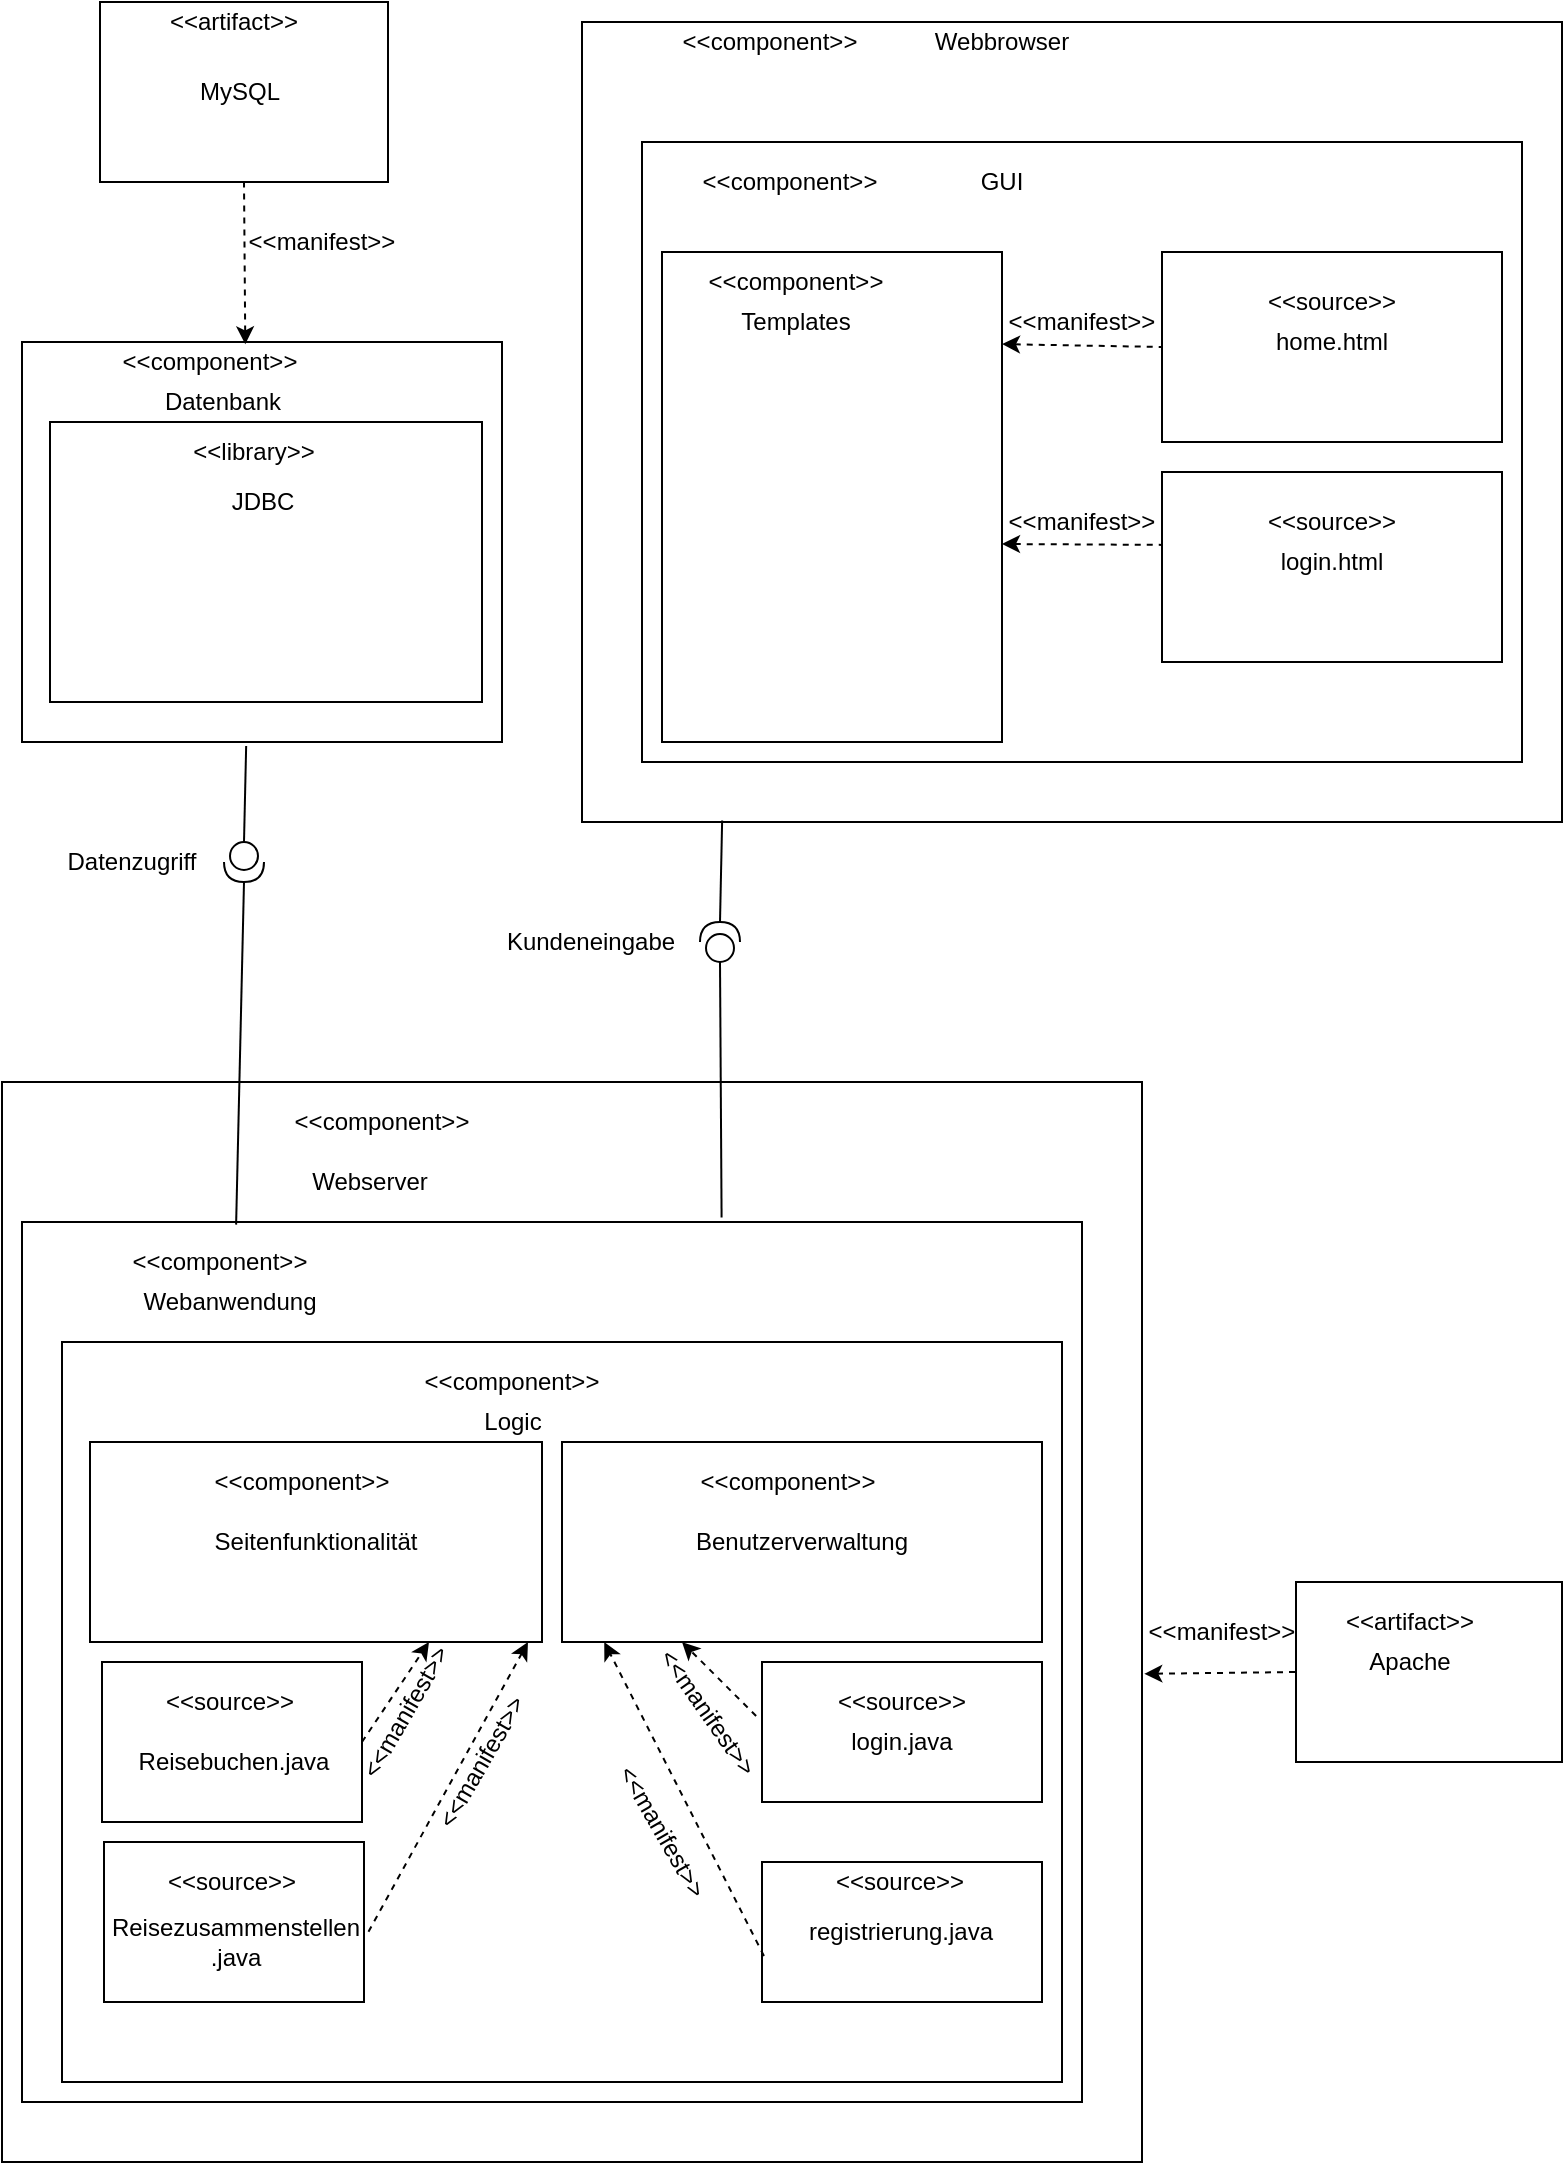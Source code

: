 <mxfile version="13.1.3" type="github">
  <diagram id="0NSMeTyxFkNoG9djgYRi" name="Page-1">
    <mxGraphModel dx="1673" dy="979" grid="1" gridSize="10" guides="1" tooltips="1" connect="1" arrows="1" fold="1" page="1" pageScale="1" pageWidth="827" pageHeight="1169" math="0" shadow="0">
      <root>
        <mxCell id="0" />
        <mxCell id="1" parent="0" />
        <mxCell id="w1Xbzv4czyuK_N9Ie0PI-1" value="" style="rounded=0;whiteSpace=wrap;html=1;" parent="1" vertex="1">
          <mxGeometry x="30" y="600" width="570" height="540" as="geometry" />
        </mxCell>
        <mxCell id="w1Xbzv4czyuK_N9Ie0PI-2" value="&amp;lt;&amp;lt;component&amp;gt;&amp;gt;" style="text;html=1;strokeColor=none;fillColor=none;align=center;verticalAlign=middle;whiteSpace=wrap;rounded=0;" parent="1" vertex="1">
          <mxGeometry x="180" y="610" width="80" height="20" as="geometry" />
        </mxCell>
        <mxCell id="w1Xbzv4czyuK_N9Ie0PI-3" value="" style="rounded=0;whiteSpace=wrap;html=1;" parent="1" vertex="1">
          <mxGeometry x="40" y="670" width="530" height="440" as="geometry" />
        </mxCell>
        <mxCell id="w1Xbzv4czyuK_N9Ie0PI-4" value="&amp;lt;&amp;lt;component&amp;gt;&amp;gt;" style="text;html=1;strokeColor=none;fillColor=none;align=center;verticalAlign=middle;whiteSpace=wrap;rounded=0;" parent="1" vertex="1">
          <mxGeometry x="89" y="680" width="100" height="20" as="geometry" />
        </mxCell>
        <mxCell id="w1Xbzv4czyuK_N9Ie0PI-5" value="Webanwendung" style="text;html=1;strokeColor=none;fillColor=none;align=center;verticalAlign=middle;whiteSpace=wrap;rounded=0;" parent="1" vertex="1">
          <mxGeometry x="99" y="700" width="90" height="20" as="geometry" />
        </mxCell>
        <mxCell id="w1Xbzv4czyuK_N9Ie0PI-6" value="Webserver" style="text;html=1;strokeColor=none;fillColor=none;align=center;verticalAlign=middle;whiteSpace=wrap;rounded=0;" parent="1" vertex="1">
          <mxGeometry x="179" y="640" width="70" height="20" as="geometry" />
        </mxCell>
        <mxCell id="w1Xbzv4czyuK_N9Ie0PI-10" value="" style="rounded=0;whiteSpace=wrap;html=1;" parent="1" vertex="1">
          <mxGeometry x="677" y="850" width="133" height="90" as="geometry" />
        </mxCell>
        <mxCell id="w1Xbzv4czyuK_N9Ie0PI-12" value="Apache" style="text;html=1;strokeColor=none;fillColor=none;align=center;verticalAlign=middle;whiteSpace=wrap;rounded=0;" parent="1" vertex="1">
          <mxGeometry x="713.5" y="880" width="40" height="20" as="geometry" />
        </mxCell>
        <mxCell id="w1Xbzv4czyuK_N9Ie0PI-15" value="" style="rounded=0;whiteSpace=wrap;html=1;" parent="1" vertex="1">
          <mxGeometry x="40" y="230" width="240" height="200" as="geometry" />
        </mxCell>
        <mxCell id="w1Xbzv4czyuK_N9Ie0PI-17" value="&amp;lt;&amp;lt;component&amp;gt;&amp;gt;" style="text;html=1;strokeColor=none;fillColor=none;align=center;verticalAlign=middle;whiteSpace=wrap;rounded=0;" parent="1" vertex="1">
          <mxGeometry x="89" y="230" width="90" height="20" as="geometry" />
        </mxCell>
        <mxCell id="w1Xbzv4czyuK_N9Ie0PI-18" value="Datenbank" style="text;html=1;strokeColor=none;fillColor=none;align=center;verticalAlign=middle;whiteSpace=wrap;rounded=0;" parent="1" vertex="1">
          <mxGeometry x="101" y="250" width="79" height="20" as="geometry" />
        </mxCell>
        <mxCell id="w1Xbzv4czyuK_N9Ie0PI-19" value="" style="shape=providedRequiredInterface;html=1;verticalLabelPosition=bottom;direction=south;" parent="1" vertex="1">
          <mxGeometry x="141" y="480" width="20" height="20" as="geometry" />
        </mxCell>
        <mxCell id="w1Xbzv4czyuK_N9Ie0PI-22" value="" style="endArrow=none;html=1;entryX=1;entryY=0.5;entryDx=0;entryDy=0;entryPerimeter=0;exitX=0.202;exitY=0.003;exitDx=0;exitDy=0;exitPerimeter=0;" parent="1" source="w1Xbzv4czyuK_N9Ie0PI-3" target="w1Xbzv4czyuK_N9Ie0PI-19" edge="1">
          <mxGeometry width="50" height="50" relative="1" as="geometry">
            <mxPoint x="380" y="510" as="sourcePoint" />
            <mxPoint x="430" y="460" as="targetPoint" />
          </mxGeometry>
        </mxCell>
        <mxCell id="w1Xbzv4czyuK_N9Ie0PI-24" value="" style="rounded=0;whiteSpace=wrap;html=1;" parent="1" vertex="1">
          <mxGeometry x="79" y="60" width="144" height="90" as="geometry" />
        </mxCell>
        <mxCell id="w1Xbzv4czyuK_N9Ie0PI-26" value="&amp;lt;&amp;lt;artifact&amp;gt;&amp;gt;" style="text;html=1;strokeColor=none;fillColor=none;align=center;verticalAlign=middle;whiteSpace=wrap;rounded=0;" parent="1" vertex="1">
          <mxGeometry x="101" y="60" width="90" height="20" as="geometry" />
        </mxCell>
        <mxCell id="w1Xbzv4czyuK_N9Ie0PI-27" value="MySQL" style="text;html=1;strokeColor=none;fillColor=none;align=center;verticalAlign=middle;whiteSpace=wrap;rounded=0;" parent="1" vertex="1">
          <mxGeometry x="124" y="95" width="50" height="20" as="geometry" />
        </mxCell>
        <mxCell id="w1Xbzv4czyuK_N9Ie0PI-30" value="" style="endArrow=none;dashed=1;html=1;entryX=0.5;entryY=1;entryDx=0;entryDy=0;exitX=0.696;exitY=0.058;exitDx=0;exitDy=0;exitPerimeter=0;startArrow=classic;startFill=1;" parent="1" source="w1Xbzv4czyuK_N9Ie0PI-17" target="w1Xbzv4czyuK_N9Ie0PI-24" edge="1">
          <mxGeometry width="50" height="50" relative="1" as="geometry">
            <mxPoint x="390" y="350" as="sourcePoint" />
            <mxPoint x="440" y="300" as="targetPoint" />
          </mxGeometry>
        </mxCell>
        <mxCell id="w1Xbzv4czyuK_N9Ie0PI-31" value="&amp;lt;&amp;lt;manifest&amp;gt;&amp;gt;" style="text;html=1;strokeColor=none;fillColor=none;align=center;verticalAlign=middle;whiteSpace=wrap;rounded=0;" parent="1" vertex="1">
          <mxGeometry x="150" y="170" width="80" height="20" as="geometry" />
        </mxCell>
        <mxCell id="w1Xbzv4czyuK_N9Ie0PI-32" value="" style="endArrow=none;dashed=1;html=1;entryX=0;entryY=0.5;entryDx=0;entryDy=0;startArrow=classic;startFill=1;exitX=1.002;exitY=0.548;exitDx=0;exitDy=0;exitPerimeter=0;" parent="1" source="w1Xbzv4czyuK_N9Ie0PI-1" target="w1Xbzv4czyuK_N9Ie0PI-10" edge="1">
          <mxGeometry width="50" height="50" relative="1" as="geometry">
            <mxPoint x="390" y="520" as="sourcePoint" />
            <mxPoint x="440" y="470" as="targetPoint" />
          </mxGeometry>
        </mxCell>
        <mxCell id="w1Xbzv4czyuK_N9Ie0PI-33" value="&amp;lt;&amp;lt;manifest&amp;gt;&amp;gt;" style="text;html=1;strokeColor=none;fillColor=none;align=center;verticalAlign=middle;whiteSpace=wrap;rounded=0;" parent="1" vertex="1">
          <mxGeometry x="600" y="860" width="80" height="30" as="geometry" />
        </mxCell>
        <mxCell id="w1Xbzv4czyuK_N9Ie0PI-35" value="Datenzugriff" style="text;html=1;strokeColor=none;fillColor=none;align=center;verticalAlign=middle;whiteSpace=wrap;rounded=0;" parent="1" vertex="1">
          <mxGeometry x="56" y="480" width="78" height="20" as="geometry" />
        </mxCell>
        <mxCell id="gpCWaG3ecfkErRfezBt4-1" value="" style="rounded=0;whiteSpace=wrap;html=1;" vertex="1" parent="1">
          <mxGeometry x="320" y="70" width="490" height="400" as="geometry" />
        </mxCell>
        <mxCell id="gpCWaG3ecfkErRfezBt4-3" value="&amp;lt;&amp;lt;artifact&amp;gt;&amp;gt;" style="text;html=1;strokeColor=none;fillColor=none;align=center;verticalAlign=middle;whiteSpace=wrap;rounded=0;" vertex="1" parent="1">
          <mxGeometry x="698.5" y="860" width="70" height="20" as="geometry" />
        </mxCell>
        <mxCell id="gpCWaG3ecfkErRfezBt4-9" value="&amp;lt;&amp;lt;component&amp;gt;&amp;gt;" style="text;html=1;strokeColor=none;fillColor=none;align=center;verticalAlign=middle;whiteSpace=wrap;rounded=0;" vertex="1" parent="1">
          <mxGeometry x="369" y="70" width="90" height="20" as="geometry" />
        </mxCell>
        <mxCell id="gpCWaG3ecfkErRfezBt4-10" value="Webbrowser" style="text;html=1;strokeColor=none;fillColor=none;align=center;verticalAlign=middle;whiteSpace=wrap;rounded=0;" vertex="1" parent="1">
          <mxGeometry x="490" y="70" width="80" height="20" as="geometry" />
        </mxCell>
        <mxCell id="gpCWaG3ecfkErRfezBt4-18" value="" style="rounded=0;whiteSpace=wrap;html=1;" vertex="1" parent="1">
          <mxGeometry x="60" y="730" width="500" height="370" as="geometry" />
        </mxCell>
        <mxCell id="gpCWaG3ecfkErRfezBt4-19" value="&amp;lt;&amp;lt;component&amp;gt;&amp;gt;" style="text;html=1;strokeColor=none;fillColor=none;align=center;verticalAlign=middle;whiteSpace=wrap;rounded=0;" vertex="1" parent="1">
          <mxGeometry x="235" y="740" width="100" height="20" as="geometry" />
        </mxCell>
        <mxCell id="gpCWaG3ecfkErRfezBt4-20" value="Logic" style="text;html=1;strokeColor=none;fillColor=none;align=center;verticalAlign=middle;whiteSpace=wrap;rounded=0;" vertex="1" parent="1">
          <mxGeometry x="237.5" y="760" width="95" height="20" as="geometry" />
        </mxCell>
        <mxCell id="gpCWaG3ecfkErRfezBt4-21" value="" style="rounded=0;whiteSpace=wrap;html=1;" vertex="1" parent="1">
          <mxGeometry x="310" y="780" width="240" height="100" as="geometry" />
        </mxCell>
        <mxCell id="gpCWaG3ecfkErRfezBt4-22" value="&amp;lt;&amp;lt;component&amp;gt;&amp;gt;" style="text;html=1;strokeColor=none;fillColor=none;align=center;verticalAlign=middle;whiteSpace=wrap;rounded=0;" vertex="1" parent="1">
          <mxGeometry x="372.5" y="790" width="100" height="20" as="geometry" />
        </mxCell>
        <mxCell id="gpCWaG3ecfkErRfezBt4-25" value="Benutzerverwaltung" style="text;html=1;strokeColor=none;fillColor=none;align=center;verticalAlign=middle;whiteSpace=wrap;rounded=0;" vertex="1" parent="1">
          <mxGeometry x="370" y="820" width="120" height="20" as="geometry" />
        </mxCell>
        <mxCell id="gpCWaG3ecfkErRfezBt4-29" value="" style="rounded=0;whiteSpace=wrap;html=1;" vertex="1" parent="1">
          <mxGeometry x="350" y="130" width="440" height="310" as="geometry" />
        </mxCell>
        <mxCell id="gpCWaG3ecfkErRfezBt4-30" value="&amp;lt;&amp;lt;component&amp;gt;&amp;gt;" style="text;html=1;strokeColor=none;fillColor=none;align=center;verticalAlign=middle;whiteSpace=wrap;rounded=0;" vertex="1" parent="1">
          <mxGeometry x="379" y="140" width="90" height="20" as="geometry" />
        </mxCell>
        <mxCell id="gpCWaG3ecfkErRfezBt4-31" value="GUI" style="text;html=1;strokeColor=none;fillColor=none;align=center;verticalAlign=middle;whiteSpace=wrap;rounded=0;" vertex="1" parent="1">
          <mxGeometry x="485" y="140" width="90" height="20" as="geometry" />
        </mxCell>
        <mxCell id="gpCWaG3ecfkErRfezBt4-32" value="" style="rounded=0;whiteSpace=wrap;html=1;" vertex="1" parent="1">
          <mxGeometry x="360" y="185" width="170" height="245" as="geometry" />
        </mxCell>
        <mxCell id="gpCWaG3ecfkErRfezBt4-35" value="&amp;lt;&amp;lt;component&amp;gt;&amp;gt;" style="text;html=1;strokeColor=none;fillColor=none;align=center;verticalAlign=middle;whiteSpace=wrap;rounded=0;" vertex="1" parent="1">
          <mxGeometry x="374" y="190" width="106" height="20" as="geometry" />
        </mxCell>
        <mxCell id="gpCWaG3ecfkErRfezBt4-36" value="Templates" style="text;html=1;strokeColor=none;fillColor=none;align=center;verticalAlign=middle;whiteSpace=wrap;rounded=0;" vertex="1" parent="1">
          <mxGeometry x="382" y="210" width="90" height="20" as="geometry" />
        </mxCell>
        <mxCell id="gpCWaG3ecfkErRfezBt4-37" value="" style="rounded=0;whiteSpace=wrap;html=1;" vertex="1" parent="1">
          <mxGeometry x="610" y="185" width="170" height="95" as="geometry" />
        </mxCell>
        <mxCell id="gpCWaG3ecfkErRfezBt4-38" value="&amp;lt;&amp;lt;source&amp;gt;&amp;gt;" style="text;html=1;strokeColor=none;fillColor=none;align=center;verticalAlign=middle;whiteSpace=wrap;rounded=0;" vertex="1" parent="1">
          <mxGeometry x="650" y="200" width="90" height="20" as="geometry" />
        </mxCell>
        <mxCell id="gpCWaG3ecfkErRfezBt4-39" value="home.html" style="text;html=1;strokeColor=none;fillColor=none;align=center;verticalAlign=middle;whiteSpace=wrap;rounded=0;" vertex="1" parent="1">
          <mxGeometry x="650" y="220" width="90" height="20" as="geometry" />
        </mxCell>
        <mxCell id="gpCWaG3ecfkErRfezBt4-40" value="" style="endArrow=none;html=1;exitX=1;exitY=0.188;exitDx=0;exitDy=0;entryX=0;entryY=0.5;entryDx=0;entryDy=0;dashed=1;endFill=0;startArrow=classic;startFill=1;exitPerimeter=0;" edge="1" parent="1" source="gpCWaG3ecfkErRfezBt4-32" target="gpCWaG3ecfkErRfezBt4-37">
          <mxGeometry width="50" height="50" relative="1" as="geometry">
            <mxPoint x="550" y="400" as="sourcePoint" />
            <mxPoint x="600" y="350" as="targetPoint" />
          </mxGeometry>
        </mxCell>
        <mxCell id="gpCWaG3ecfkErRfezBt4-41" value="&amp;lt;&amp;lt;manifest&amp;gt;&amp;gt;" style="text;html=1;strokeColor=none;fillColor=none;align=center;verticalAlign=middle;whiteSpace=wrap;rounded=0;" vertex="1" parent="1">
          <mxGeometry x="530" y="210" width="80" height="20" as="geometry" />
        </mxCell>
        <mxCell id="gpCWaG3ecfkErRfezBt4-44" value="" style="rounded=0;whiteSpace=wrap;html=1;" vertex="1" parent="1">
          <mxGeometry x="54" y="270" width="216" height="140" as="geometry" />
        </mxCell>
        <mxCell id="gpCWaG3ecfkErRfezBt4-45" value="&amp;lt;&amp;lt;library&amp;gt;&amp;gt;" style="text;html=1;strokeColor=none;fillColor=none;align=center;verticalAlign=middle;whiteSpace=wrap;rounded=0;" vertex="1" parent="1">
          <mxGeometry x="111" y="275" width="90" height="20" as="geometry" />
        </mxCell>
        <mxCell id="gpCWaG3ecfkErRfezBt4-46" value="JDBC" style="text;html=1;strokeColor=none;fillColor=none;align=center;verticalAlign=middle;whiteSpace=wrap;rounded=0;" vertex="1" parent="1">
          <mxGeometry x="120.5" y="300" width="79" height="20" as="geometry" />
        </mxCell>
        <mxCell id="gpCWaG3ecfkErRfezBt4-48" value="" style="endArrow=none;html=1;entryX=0.467;entryY=1.01;entryDx=0;entryDy=0;entryPerimeter=0;exitX=0;exitY=0.5;exitDx=0;exitDy=0;exitPerimeter=0;" edge="1" parent="1" source="w1Xbzv4czyuK_N9Ie0PI-19" target="w1Xbzv4czyuK_N9Ie0PI-15">
          <mxGeometry width="50" height="50" relative="1" as="geometry">
            <mxPoint x="550" y="700" as="sourcePoint" />
            <mxPoint x="600" y="650" as="targetPoint" />
          </mxGeometry>
        </mxCell>
        <mxCell id="gpCWaG3ecfkErRfezBt4-49" value="" style="rounded=0;whiteSpace=wrap;html=1;" vertex="1" parent="1">
          <mxGeometry x="74" y="780" width="226" height="100" as="geometry" />
        </mxCell>
        <mxCell id="gpCWaG3ecfkErRfezBt4-50" value="&amp;lt;&amp;lt;component&amp;gt;&amp;gt;" style="text;html=1;strokeColor=none;fillColor=none;align=center;verticalAlign=middle;whiteSpace=wrap;rounded=0;" vertex="1" parent="1">
          <mxGeometry x="130" y="790" width="100" height="20" as="geometry" />
        </mxCell>
        <mxCell id="gpCWaG3ecfkErRfezBt4-51" value="Seitenfunktionalität" style="text;html=1;strokeColor=none;fillColor=none;align=center;verticalAlign=middle;whiteSpace=wrap;rounded=0;" vertex="1" parent="1">
          <mxGeometry x="127" y="820" width="120" height="20" as="geometry" />
        </mxCell>
        <mxCell id="gpCWaG3ecfkErRfezBt4-53" value="" style="rounded=0;whiteSpace=wrap;html=1;" vertex="1" parent="1">
          <mxGeometry x="410" y="890" width="140" height="70" as="geometry" />
        </mxCell>
        <mxCell id="gpCWaG3ecfkErRfezBt4-54" value="&amp;lt;&amp;lt;source&amp;gt;&amp;gt;" style="text;html=1;strokeColor=none;fillColor=none;align=center;verticalAlign=middle;whiteSpace=wrap;rounded=0;" vertex="1" parent="1">
          <mxGeometry x="435" y="900" width="90" height="20" as="geometry" />
        </mxCell>
        <mxCell id="gpCWaG3ecfkErRfezBt4-55" value="login.java" style="text;html=1;strokeColor=none;fillColor=none;align=center;verticalAlign=middle;whiteSpace=wrap;rounded=0;" vertex="1" parent="1">
          <mxGeometry x="435" y="920" width="90" height="20" as="geometry" />
        </mxCell>
        <mxCell id="gpCWaG3ecfkErRfezBt4-56" value="" style="rounded=0;whiteSpace=wrap;html=1;" vertex="1" parent="1">
          <mxGeometry x="410" y="990" width="140" height="70" as="geometry" />
        </mxCell>
        <mxCell id="gpCWaG3ecfkErRfezBt4-59" value="registrierung.java" style="text;html=1;strokeColor=none;fillColor=none;align=center;verticalAlign=middle;whiteSpace=wrap;rounded=0;" vertex="1" parent="1">
          <mxGeometry x="427.5" y="1015" width="102.5" height="20" as="geometry" />
        </mxCell>
        <mxCell id="gpCWaG3ecfkErRfezBt4-60" value="&amp;lt;&amp;lt;source&amp;gt;&amp;gt;" style="text;html=1;strokeColor=none;fillColor=none;align=center;verticalAlign=middle;whiteSpace=wrap;rounded=0;" vertex="1" parent="1">
          <mxGeometry x="433.75" y="990" width="90" height="20" as="geometry" />
        </mxCell>
        <mxCell id="gpCWaG3ecfkErRfezBt4-61" value="" style="rounded=0;whiteSpace=wrap;html=1;" vertex="1" parent="1">
          <mxGeometry x="80" y="890" width="130" height="80" as="geometry" />
        </mxCell>
        <mxCell id="gpCWaG3ecfkErRfezBt4-63" value="&amp;lt;&amp;lt;source&amp;gt;&amp;gt;" style="text;html=1;strokeColor=none;fillColor=none;align=center;verticalAlign=middle;whiteSpace=wrap;rounded=0;" vertex="1" parent="1">
          <mxGeometry x="99" y="900" width="90" height="20" as="geometry" />
        </mxCell>
        <mxCell id="gpCWaG3ecfkErRfezBt4-64" value="Reisebuchen.java" style="text;html=1;strokeColor=none;fillColor=none;align=center;verticalAlign=middle;whiteSpace=wrap;rounded=0;" vertex="1" parent="1">
          <mxGeometry x="101" y="930" width="90" height="20" as="geometry" />
        </mxCell>
        <mxCell id="gpCWaG3ecfkErRfezBt4-65" value="" style="rounded=0;whiteSpace=wrap;html=1;" vertex="1" parent="1">
          <mxGeometry x="81" y="980" width="130" height="80" as="geometry" />
        </mxCell>
        <mxCell id="gpCWaG3ecfkErRfezBt4-66" value="&amp;lt;&amp;lt;source&amp;gt;&amp;gt;" style="text;html=1;strokeColor=none;fillColor=none;align=center;verticalAlign=middle;whiteSpace=wrap;rounded=0;" vertex="1" parent="1">
          <mxGeometry x="100" y="990" width="90" height="20" as="geometry" />
        </mxCell>
        <mxCell id="gpCWaG3ecfkErRfezBt4-67" value="Reisezusammenstellen&lt;br&gt;.java" style="text;html=1;strokeColor=none;fillColor=none;align=center;verticalAlign=middle;whiteSpace=wrap;rounded=0;" vertex="1" parent="1">
          <mxGeometry x="102" y="1020" width="90" height="20" as="geometry" />
        </mxCell>
        <mxCell id="gpCWaG3ecfkErRfezBt4-71" value="" style="endArrow=classic;dashed=1;html=1;exitX=1;exitY=0.5;exitDx=0;exitDy=0;entryX=0.75;entryY=1;entryDx=0;entryDy=0;endFill=1;" edge="1" parent="1" source="gpCWaG3ecfkErRfezBt4-61" target="gpCWaG3ecfkErRfezBt4-49">
          <mxGeometry width="50" height="50" relative="1" as="geometry">
            <mxPoint x="550" y="1100" as="sourcePoint" />
            <mxPoint x="600" y="1050" as="targetPoint" />
          </mxGeometry>
        </mxCell>
        <mxCell id="gpCWaG3ecfkErRfezBt4-72" value="" style="endArrow=none;dashed=1;html=1;exitX=0.969;exitY=1;exitDx=0;exitDy=0;entryX=1.008;entryY=0.588;entryDx=0;entryDy=0;exitPerimeter=0;entryPerimeter=0;startArrow=classic;startFill=1;" edge="1" parent="1" source="gpCWaG3ecfkErRfezBt4-49" target="gpCWaG3ecfkErRfezBt4-65">
          <mxGeometry width="50" height="50" relative="1" as="geometry">
            <mxPoint x="260" y="995" as="sourcePoint" />
            <mxPoint x="293.5" y="945" as="targetPoint" />
          </mxGeometry>
        </mxCell>
        <mxCell id="gpCWaG3ecfkErRfezBt4-73" value="&amp;lt;&amp;lt;manifest&amp;gt;&amp;gt;" style="text;html=1;strokeColor=none;fillColor=none;align=center;verticalAlign=middle;whiteSpace=wrap;rounded=0;rotation=-60;" vertex="1" parent="1">
          <mxGeometry x="192" y="900" width="80" height="30" as="geometry" />
        </mxCell>
        <mxCell id="gpCWaG3ecfkErRfezBt4-74" value="&amp;lt;&amp;lt;manifest&amp;gt;&amp;gt;" style="text;html=1;strokeColor=none;fillColor=none;align=center;verticalAlign=middle;whiteSpace=wrap;rounded=0;rotation=-60;" vertex="1" parent="1">
          <mxGeometry x="230" y="925" width="80" height="30" as="geometry" />
        </mxCell>
        <mxCell id="gpCWaG3ecfkErRfezBt4-75" value="" style="endArrow=classic;dashed=1;html=1;entryX=0.25;entryY=1;entryDx=0;entryDy=0;exitX=-0.021;exitY=0.386;exitDx=0;exitDy=0;exitPerimeter=0;startArrow=none;startFill=0;endFill=1;" edge="1" parent="1" source="gpCWaG3ecfkErRfezBt4-53" target="gpCWaG3ecfkErRfezBt4-21">
          <mxGeometry width="50" height="50" relative="1" as="geometry">
            <mxPoint x="550" y="1000" as="sourcePoint" />
            <mxPoint x="600" y="950" as="targetPoint" />
          </mxGeometry>
        </mxCell>
        <mxCell id="gpCWaG3ecfkErRfezBt4-76" value="" style="endArrow=classic;dashed=1;html=1;entryX=0.088;entryY=1;entryDx=0;entryDy=0;exitX=0.007;exitY=0.671;exitDx=0;exitDy=0;exitPerimeter=0;startArrow=none;startFill=0;endFill=1;entryPerimeter=0;" edge="1" parent="1" source="gpCWaG3ecfkErRfezBt4-56" target="gpCWaG3ecfkErRfezBt4-21">
          <mxGeometry width="50" height="50" relative="1" as="geometry">
            <mxPoint x="417.06" y="927.02" as="sourcePoint" />
            <mxPoint x="380" y="890" as="targetPoint" />
          </mxGeometry>
        </mxCell>
        <mxCell id="gpCWaG3ecfkErRfezBt4-78" value="&amp;lt;&amp;lt;manifest&amp;gt;&amp;gt;" style="text;html=1;strokeColor=none;fillColor=none;align=center;verticalAlign=middle;whiteSpace=wrap;rounded=0;rotation=55;" vertex="1" parent="1">
          <mxGeometry x="342.5" y="900" width="80" height="30" as="geometry" />
        </mxCell>
        <mxCell id="gpCWaG3ecfkErRfezBt4-79" value="&amp;lt;&amp;lt;manifest&amp;gt;&amp;gt;" style="text;html=1;strokeColor=none;fillColor=none;align=center;verticalAlign=middle;whiteSpace=wrap;rounded=0;rotation=60;" vertex="1" parent="1">
          <mxGeometry x="320" y="960" width="80" height="30" as="geometry" />
        </mxCell>
        <mxCell id="gpCWaG3ecfkErRfezBt4-81" value="" style="shape=providedRequiredInterface;html=1;verticalLabelPosition=bottom;direction=south;rotation=-180;" vertex="1" parent="1">
          <mxGeometry x="379" y="520" width="20" height="20" as="geometry" />
        </mxCell>
        <mxCell id="gpCWaG3ecfkErRfezBt4-82" value="Kundeneingabe" style="text;html=1;strokeColor=none;fillColor=none;align=center;verticalAlign=middle;whiteSpace=wrap;rounded=0;" vertex="1" parent="1">
          <mxGeometry x="280" y="520" width="89" height="20" as="geometry" />
        </mxCell>
        <mxCell id="gpCWaG3ecfkErRfezBt4-83" value="" style="endArrow=none;html=1;exitX=0;exitY=0.5;exitDx=0;exitDy=0;exitPerimeter=0;entryX=0.66;entryY=-0.005;entryDx=0;entryDy=0;entryPerimeter=0;" edge="1" parent="1" source="gpCWaG3ecfkErRfezBt4-81" target="w1Xbzv4czyuK_N9Ie0PI-3">
          <mxGeometry width="50" height="50" relative="1" as="geometry">
            <mxPoint x="550" y="500" as="sourcePoint" />
            <mxPoint x="390" y="599" as="targetPoint" />
          </mxGeometry>
        </mxCell>
        <mxCell id="gpCWaG3ecfkErRfezBt4-84" value="" style="endArrow=none;html=1;exitX=1;exitY=0.5;exitDx=0;exitDy=0;exitPerimeter=0;entryX=0.143;entryY=0.998;entryDx=0;entryDy=0;entryPerimeter=0;" edge="1" parent="1" source="gpCWaG3ecfkErRfezBt4-81" target="gpCWaG3ecfkErRfezBt4-1">
          <mxGeometry width="50" height="50" relative="1" as="geometry">
            <mxPoint x="399" y="550" as="sourcePoint" />
            <mxPoint x="400" y="609" as="targetPoint" />
          </mxGeometry>
        </mxCell>
        <mxCell id="gpCWaG3ecfkErRfezBt4-87" value="" style="rounded=0;whiteSpace=wrap;html=1;" vertex="1" parent="1">
          <mxGeometry x="610" y="295" width="170" height="95" as="geometry" />
        </mxCell>
        <mxCell id="gpCWaG3ecfkErRfezBt4-88" value="&amp;lt;&amp;lt;source&amp;gt;&amp;gt;" style="text;html=1;strokeColor=none;fillColor=none;align=center;verticalAlign=middle;whiteSpace=wrap;rounded=0;" vertex="1" parent="1">
          <mxGeometry x="650" y="310" width="90" height="20" as="geometry" />
        </mxCell>
        <mxCell id="gpCWaG3ecfkErRfezBt4-89" value="login.html" style="text;html=1;strokeColor=none;fillColor=none;align=center;verticalAlign=middle;whiteSpace=wrap;rounded=0;" vertex="1" parent="1">
          <mxGeometry x="650" y="330" width="90" height="20" as="geometry" />
        </mxCell>
        <mxCell id="gpCWaG3ecfkErRfezBt4-90" value="&amp;lt;&amp;lt;manifest&amp;gt;&amp;gt;" style="text;html=1;strokeColor=none;fillColor=none;align=center;verticalAlign=middle;whiteSpace=wrap;rounded=0;" vertex="1" parent="1">
          <mxGeometry x="530" y="310" width="80" height="20" as="geometry" />
        </mxCell>
        <mxCell id="gpCWaG3ecfkErRfezBt4-91" value="" style="endArrow=none;html=1;entryX=0;entryY=0.5;entryDx=0;entryDy=0;dashed=1;endFill=0;startArrow=classic;startFill=1;" edge="1" parent="1">
          <mxGeometry width="50" height="50" relative="1" as="geometry">
            <mxPoint x="530" y="331" as="sourcePoint" />
            <mxPoint x="610" y="331.44" as="targetPoint" />
          </mxGeometry>
        </mxCell>
      </root>
    </mxGraphModel>
  </diagram>
</mxfile>
